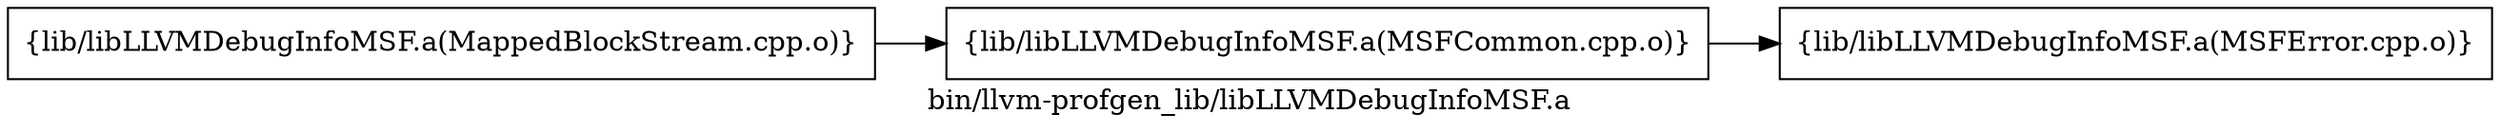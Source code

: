 digraph "bin/llvm-profgen_lib/libLLVMDebugInfoMSF.a" {
	label="bin/llvm-profgen_lib/libLLVMDebugInfoMSF.a";
	rankdir=LR;
	{ rank=same; Node0x5599c5063188;  }
	{ rank=same; Node0x5599c5063b88;  }

	Node0x5599c5063188 [shape=record,shape=box,group=0,label="{lib/libLLVMDebugInfoMSF.a(MappedBlockStream.cpp.o)}"];
	Node0x5599c5063188 -> Node0x5599c5063b88;
	Node0x5599c5063b88 [shape=record,shape=box,group=0,label="{lib/libLLVMDebugInfoMSF.a(MSFCommon.cpp.o)}"];
	Node0x5599c5063b88 -> Node0x5599c5064ad8;
	Node0x5599c5064ad8 [shape=record,shape=box,group=0,label="{lib/libLLVMDebugInfoMSF.a(MSFError.cpp.o)}"];
}
